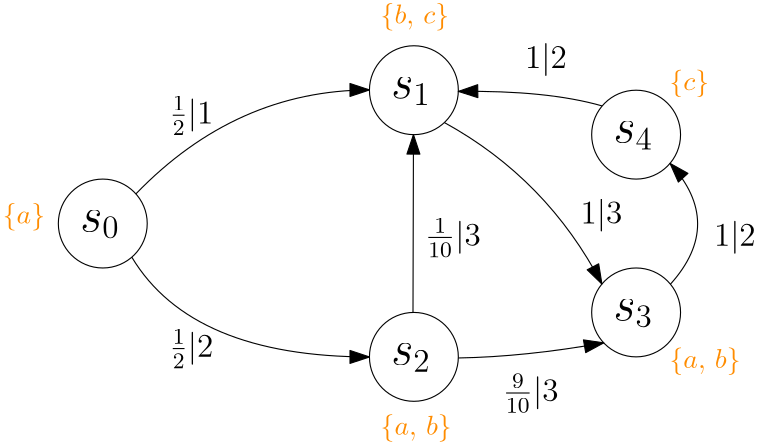 <?xml version="1.0"?>
<!DOCTYPE ipe SYSTEM "ipe.dtd">
<ipe version="70206" creator="Ipe 7.2.6">
<info created="D:20180327204059" modified="D:20180417112631"/>
<ipestyle name="basic">
<symbol name="arrow/arc(spx)">
<path stroke="sym-stroke" fill="sym-stroke" pen="sym-pen">
0 0 m
-1 0.333 l
-1 -0.333 l
h
</path>
</symbol>
<symbol name="arrow/farc(spx)">
<path stroke="sym-stroke" fill="white" pen="sym-pen">
0 0 m
-1 0.333 l
-1 -0.333 l
h
</path>
</symbol>
<symbol name="arrow/ptarc(spx)">
<path stroke="sym-stroke" fill="sym-stroke" pen="sym-pen">
0 0 m
-1 0.333 l
-0.8 0 l
-1 -0.333 l
h
</path>
</symbol>
<symbol name="arrow/fptarc(spx)">
<path stroke="sym-stroke" fill="white" pen="sym-pen">
0 0 m
-1 0.333 l
-0.8 0 l
-1 -0.333 l
h
</path>
</symbol>
<symbol name="mark/circle(sx)" transformations="translations">
<path fill="sym-stroke">
0.6 0 0 0.6 0 0 e
0.4 0 0 0.4 0 0 e
</path>
</symbol>
<symbol name="mark/disk(sx)" transformations="translations">
<path fill="sym-stroke">
0.6 0 0 0.6 0 0 e
</path>
</symbol>
<symbol name="mark/fdisk(sfx)" transformations="translations">
<group>
<path fill="sym-fill">
0.5 0 0 0.5 0 0 e
</path>
<path fill="sym-stroke" fillrule="eofill">
0.6 0 0 0.6 0 0 e
0.4 0 0 0.4 0 0 e
</path>
</group>
</symbol>
<symbol name="mark/box(sx)" transformations="translations">
<path fill="sym-stroke" fillrule="eofill">
-0.6 -0.6 m
0.6 -0.6 l
0.6 0.6 l
-0.6 0.6 l
h
-0.4 -0.4 m
0.4 -0.4 l
0.4 0.4 l
-0.4 0.4 l
h
</path>
</symbol>
<symbol name="mark/square(sx)" transformations="translations">
<path fill="sym-stroke">
-0.6 -0.6 m
0.6 -0.6 l
0.6 0.6 l
-0.6 0.6 l
h
</path>
</symbol>
<symbol name="mark/fsquare(sfx)" transformations="translations">
<group>
<path fill="sym-fill">
-0.5 -0.5 m
0.5 -0.5 l
0.5 0.5 l
-0.5 0.5 l
h
</path>
<path fill="sym-stroke" fillrule="eofill">
-0.6 -0.6 m
0.6 -0.6 l
0.6 0.6 l
-0.6 0.6 l
h
-0.4 -0.4 m
0.4 -0.4 l
0.4 0.4 l
-0.4 0.4 l
h
</path>
</group>
</symbol>
<symbol name="mark/cross(sx)" transformations="translations">
<group>
<path fill="sym-stroke">
-0.43 -0.57 m
0.57 0.43 l
0.43 0.57 l
-0.57 -0.43 l
h
</path>
<path fill="sym-stroke">
-0.43 0.57 m
0.57 -0.43 l
0.43 -0.57 l
-0.57 0.43 l
h
</path>
</group>
</symbol>
<symbol name="arrow/fnormal(spx)">
<path stroke="sym-stroke" fill="white" pen="sym-pen">
0 0 m
-1 0.333 l
-1 -0.333 l
h
</path>
</symbol>
<symbol name="arrow/pointed(spx)">
<path stroke="sym-stroke" fill="sym-stroke" pen="sym-pen">
0 0 m
-1 0.333 l
-0.8 0 l
-1 -0.333 l
h
</path>
</symbol>
<symbol name="arrow/fpointed(spx)">
<path stroke="sym-stroke" fill="white" pen="sym-pen">
0 0 m
-1 0.333 l
-0.8 0 l
-1 -0.333 l
h
</path>
</symbol>
<symbol name="arrow/linear(spx)">
<path stroke="sym-stroke" pen="sym-pen">
-1 0.333 m
0 0 l
-1 -0.333 l
</path>
</symbol>
<symbol name="arrow/fdouble(spx)">
<path stroke="sym-stroke" fill="white" pen="sym-pen">
0 0 m
-1 0.333 l
-1 -0.333 l
h
-1 0 m
-2 0.333 l
-2 -0.333 l
h
</path>
</symbol>
<symbol name="arrow/double(spx)">
<path stroke="sym-stroke" fill="sym-stroke" pen="sym-pen">
0 0 m
-1 0.333 l
-1 -0.333 l
h
-1 0 m
-2 0.333 l
-2 -0.333 l
h
</path>
</symbol>
<pen name="heavier" value="0.8"/>
<pen name="fat" value="1.2"/>
<pen name="ultrafat" value="2"/>
<symbolsize name="large" value="5"/>
<symbolsize name="small" value="2"/>
<symbolsize name="tiny" value="1.1"/>
<arrowsize name="large" value="10"/>
<arrowsize name="small" value="5"/>
<arrowsize name="tiny" value="3"/>
<color name="red" value="1 0 0"/>
<color name="green" value="0 1 0"/>
<color name="blue" value="0 0 1"/>
<color name="yellow" value="1 1 0"/>
<color name="orange" value="1 0.647 0"/>
<color name="gold" value="1 0.843 0"/>
<color name="purple" value="0.627 0.125 0.941"/>
<color name="gray" value="0.745"/>
<color name="brown" value="0.647 0.165 0.165"/>
<color name="navy" value="0 0 0.502"/>
<color name="pink" value="1 0.753 0.796"/>
<color name="seagreen" value="0.18 0.545 0.341"/>
<color name="turquoise" value="0.251 0.878 0.816"/>
<color name="violet" value="0.933 0.51 0.933"/>
<color name="darkblue" value="0 0 0.545"/>
<color name="darkcyan" value="0 0.545 0.545"/>
<color name="darkgray" value="0.663"/>
<color name="darkgreen" value="0 0.392 0"/>
<color name="darkmagenta" value="0.545 0 0.545"/>
<color name="darkorange" value="1 0.549 0"/>
<color name="darkred" value="0.545 0 0"/>
<color name="lightblue" value="0.678 0.847 0.902"/>
<color name="lightcyan" value="0.878 1 1"/>
<color name="lightgray" value="0.827"/>
<color name="lightgreen" value="0.565 0.933 0.565"/>
<color name="lightyellow" value="1 1 0.878"/>
<dashstyle name="dashed" value="[4] 0"/>
<dashstyle name="dotted" value="[1 3] 0"/>
<dashstyle name="dash dotted" value="[4 2 1 2] 0"/>
<dashstyle name="dash dot dotted" value="[4 2 1 2 1 2] 0"/>
<textsize name="large" value="\large"/>
<textsize name="Large" value="\Large"/>
<textsize name="LARGE" value="\LARGE"/>
<textsize name="huge" value="\huge"/>
<textsize name="Huge" value="\Huge"/>
<textsize name="small" value="\small"/>
<textsize name="footnote" value="\footnotesize"/>
<textsize name="tiny" value="\tiny"/>
<textstyle name="center" begin="\begin{center}" end="\end{center}"/>
<textstyle name="itemize" begin="\begin{itemize}" end="\end{itemize}"/>
<textstyle name="item" begin="\begin{itemize}\item{}" end="\end{itemize}"/>
<gridsize name="4 pts" value="4"/>
<gridsize name="8 pts (~3 mm)" value="8"/>
<gridsize name="16 pts (~6 mm)" value="16"/>
<gridsize name="32 pts (~12 mm)" value="32"/>
<gridsize name="10 pts (~3.5 mm)" value="10"/>
<gridsize name="20 pts (~7 mm)" value="20"/>
<gridsize name="14 pts (~5 mm)" value="14"/>
<gridsize name="28 pts (~10 mm)" value="28"/>
<gridsize name="56 pts (~20 mm)" value="56"/>
<anglesize name="90 deg" value="90"/>
<anglesize name="60 deg" value="60"/>
<anglesize name="45 deg" value="45"/>
<anglesize name="30 deg" value="30"/>
<anglesize name="22.5 deg" value="22.5"/>
<opacity name="10%" value="0.1"/>
<opacity name="30%" value="0.3"/>
<opacity name="50%" value="0.5"/>
<opacity name="75%" value="0.75"/>
<tiling name="falling" angle="-60" step="4" width="1"/>
<tiling name="rising" angle="30" step="4" width="1"/>
</ipestyle>
<page>
<layer name="alpha"/>
<view layers="alpha" active="alpha"/>
<path layer="alpha" matrix="1 0 0 1 0 16" stroke="black">
16 0 0 16 160 768 e
</path>
<path stroke="black">
16 0 0 16 48 736 e
</path>
<path stroke="black">
16 0 0 16 160 688 e
</path>
<path matrix="1 0 0 1 80 16" stroke="black">
16 0 0 16 160 688 e
</path>
<path matrix="1 0 0 1 80 80" stroke="black">
16 0 0 16 160 688 e
</path>
<path stroke="black" arrow="normal/normal">
59.9171 746.676 m
96 784
144 784.1 c
</path>
<path stroke="black" arrow="normal/normal">
58.4533 723.887 m
80 688
144 687.97 c
</path>
<path stroke="black" arrow="normal/normal">
159.677 703.997 m
159.846 768.001 l
</path>
<path stroke="black" arrow="normal/normal">
170.973 772.355 m
208 752
227.689 714.22 c
</path>
<path stroke="black" arrow="normal/normal">
175.995 687.604 m
200 688
228.339 693.045 c
</path>
<path stroke="black" arrow="normal/normal">
252.355 714.167 m
272 736
252.211 757.661 c
</path>
<path stroke="black" arrow="normal/normal">
227.786 778.335 m
208 784
175.994 783.562 c
</path>
<text matrix="1 0 0 1 -0.14819 -2.74542" transformations="translations" pos="40 736" stroke="black" type="label" width="14.291" height="7.415" depth="2.58" valign="baseline" size="LARGE" style="math">s_0</text>
<text matrix="1 0 0 1 111.852 -50.7454" transformations="translations" pos="40 736" stroke="black" type="label" width="14.291" height="7.415" depth="2.58" valign="baseline" size="LARGE" style="math">s_2</text>
<text matrix="1 0 0 1 191.852 -34.7454" transformations="translations" pos="40 736" stroke="black" type="label" width="14.291" height="7.415" depth="2.58" valign="baseline" size="LARGE" style="math">s_3</text>
<text matrix="1 0 0 1 191.852 29.2546" transformations="translations" pos="40 736" stroke="black" type="label" width="14.291" height="7.415" depth="2.58" valign="baseline" size="LARGE" style="math">s_4</text>
<text matrix="1 0 0 1 111.852 45.2546" transformations="translations" pos="40 736" stroke="black" type="label" width="14.291" height="7.415" depth="2.58" valign="baseline" size="LARGE" style="math">s_1</text>
<text matrix="1 0 0 1 0 8" transformations="translations" pos="72 680" stroke="black" type="label" width="15.799" height="9.846" depth="4.12" valign="baseline" size="large" style="math">\frac{1}{2} | 2</text>
<text matrix="1 0 0 1 0 92" transformations="translations" pos="72 680" stroke="black" type="label" width="15.799" height="9.846" depth="4.12" valign="baseline" size="large" style="math">\frac{1}{2} | 1</text>
<text matrix="1 0 0 1 92 48" transformations="translations" pos="72 680" stroke="black" type="label" width="20.033" height="9.846" depth="4.12" valign="baseline" size="large" style="math">\frac{1}{10} | 3</text>
<text matrix="1 0 0 1 120 -8" transformations="translations" pos="72 680" stroke="black" type="label" width="20.033" height="9.846" depth="4.12" valign="baseline" size="large" style="math">\frac{9}{10} | 3</text>
<text matrix="1 0 0 1 0 -4" transformations="translations" pos="268 732" stroke="black" type="label" width="15.027" height="8.965" depth="2.99" valign="baseline" size="large" style="math">1 | 2</text>
<text matrix="1 0 0 1 4 -8" transformations="translations" pos="216 744" stroke="black" type="label" width="15.027" height="8.965" depth="2.99" valign="baseline" size="large" style="math">1| 3</text>
<text matrix="1 0 0 1 -16 48" transformations="translations" pos="216 744" stroke="black" type="label" width="15.027" height="8.965" depth="2.99" valign="baseline" size="large" style="math">1 | 2</text>
<text matrix="1 0 0 1 -4 -16" transformations="translations" pos="16 752" stroke="darkorange" type="label" width="15.229" height="7.473" depth="2.49" valign="baseline" style="math">\{a\}</text>
<text matrix="1 0 0 1 132 -92" transformations="translations" pos="16 752" stroke="darkorange" type="label" width="25.593" height="7.473" depth="2.49" valign="baseline" style="math">\{a, \, b\}</text>
<text matrix="1 0 0 1 132 56" transformations="translations" pos="16 752" stroke="darkorange" type="label" width="24.638" height="7.473" depth="2.49" valign="baseline" style="math">\{b, \, c\}</text>
<text matrix="1 0 0 1 236 -68" transformations="translations" pos="16 752" stroke="darkorange" type="label" width="25.593" height="7.473" depth="2.49" valign="baseline" style="math">\{a, \, b\}</text>
<text matrix="1 0 0 1 236 32" transformations="translations" pos="16 752" stroke="darkorange" type="label" width="14.274" height="7.473" depth="2.49" valign="baseline" style="math">\{c\}</text>
</page>
</ipe>

